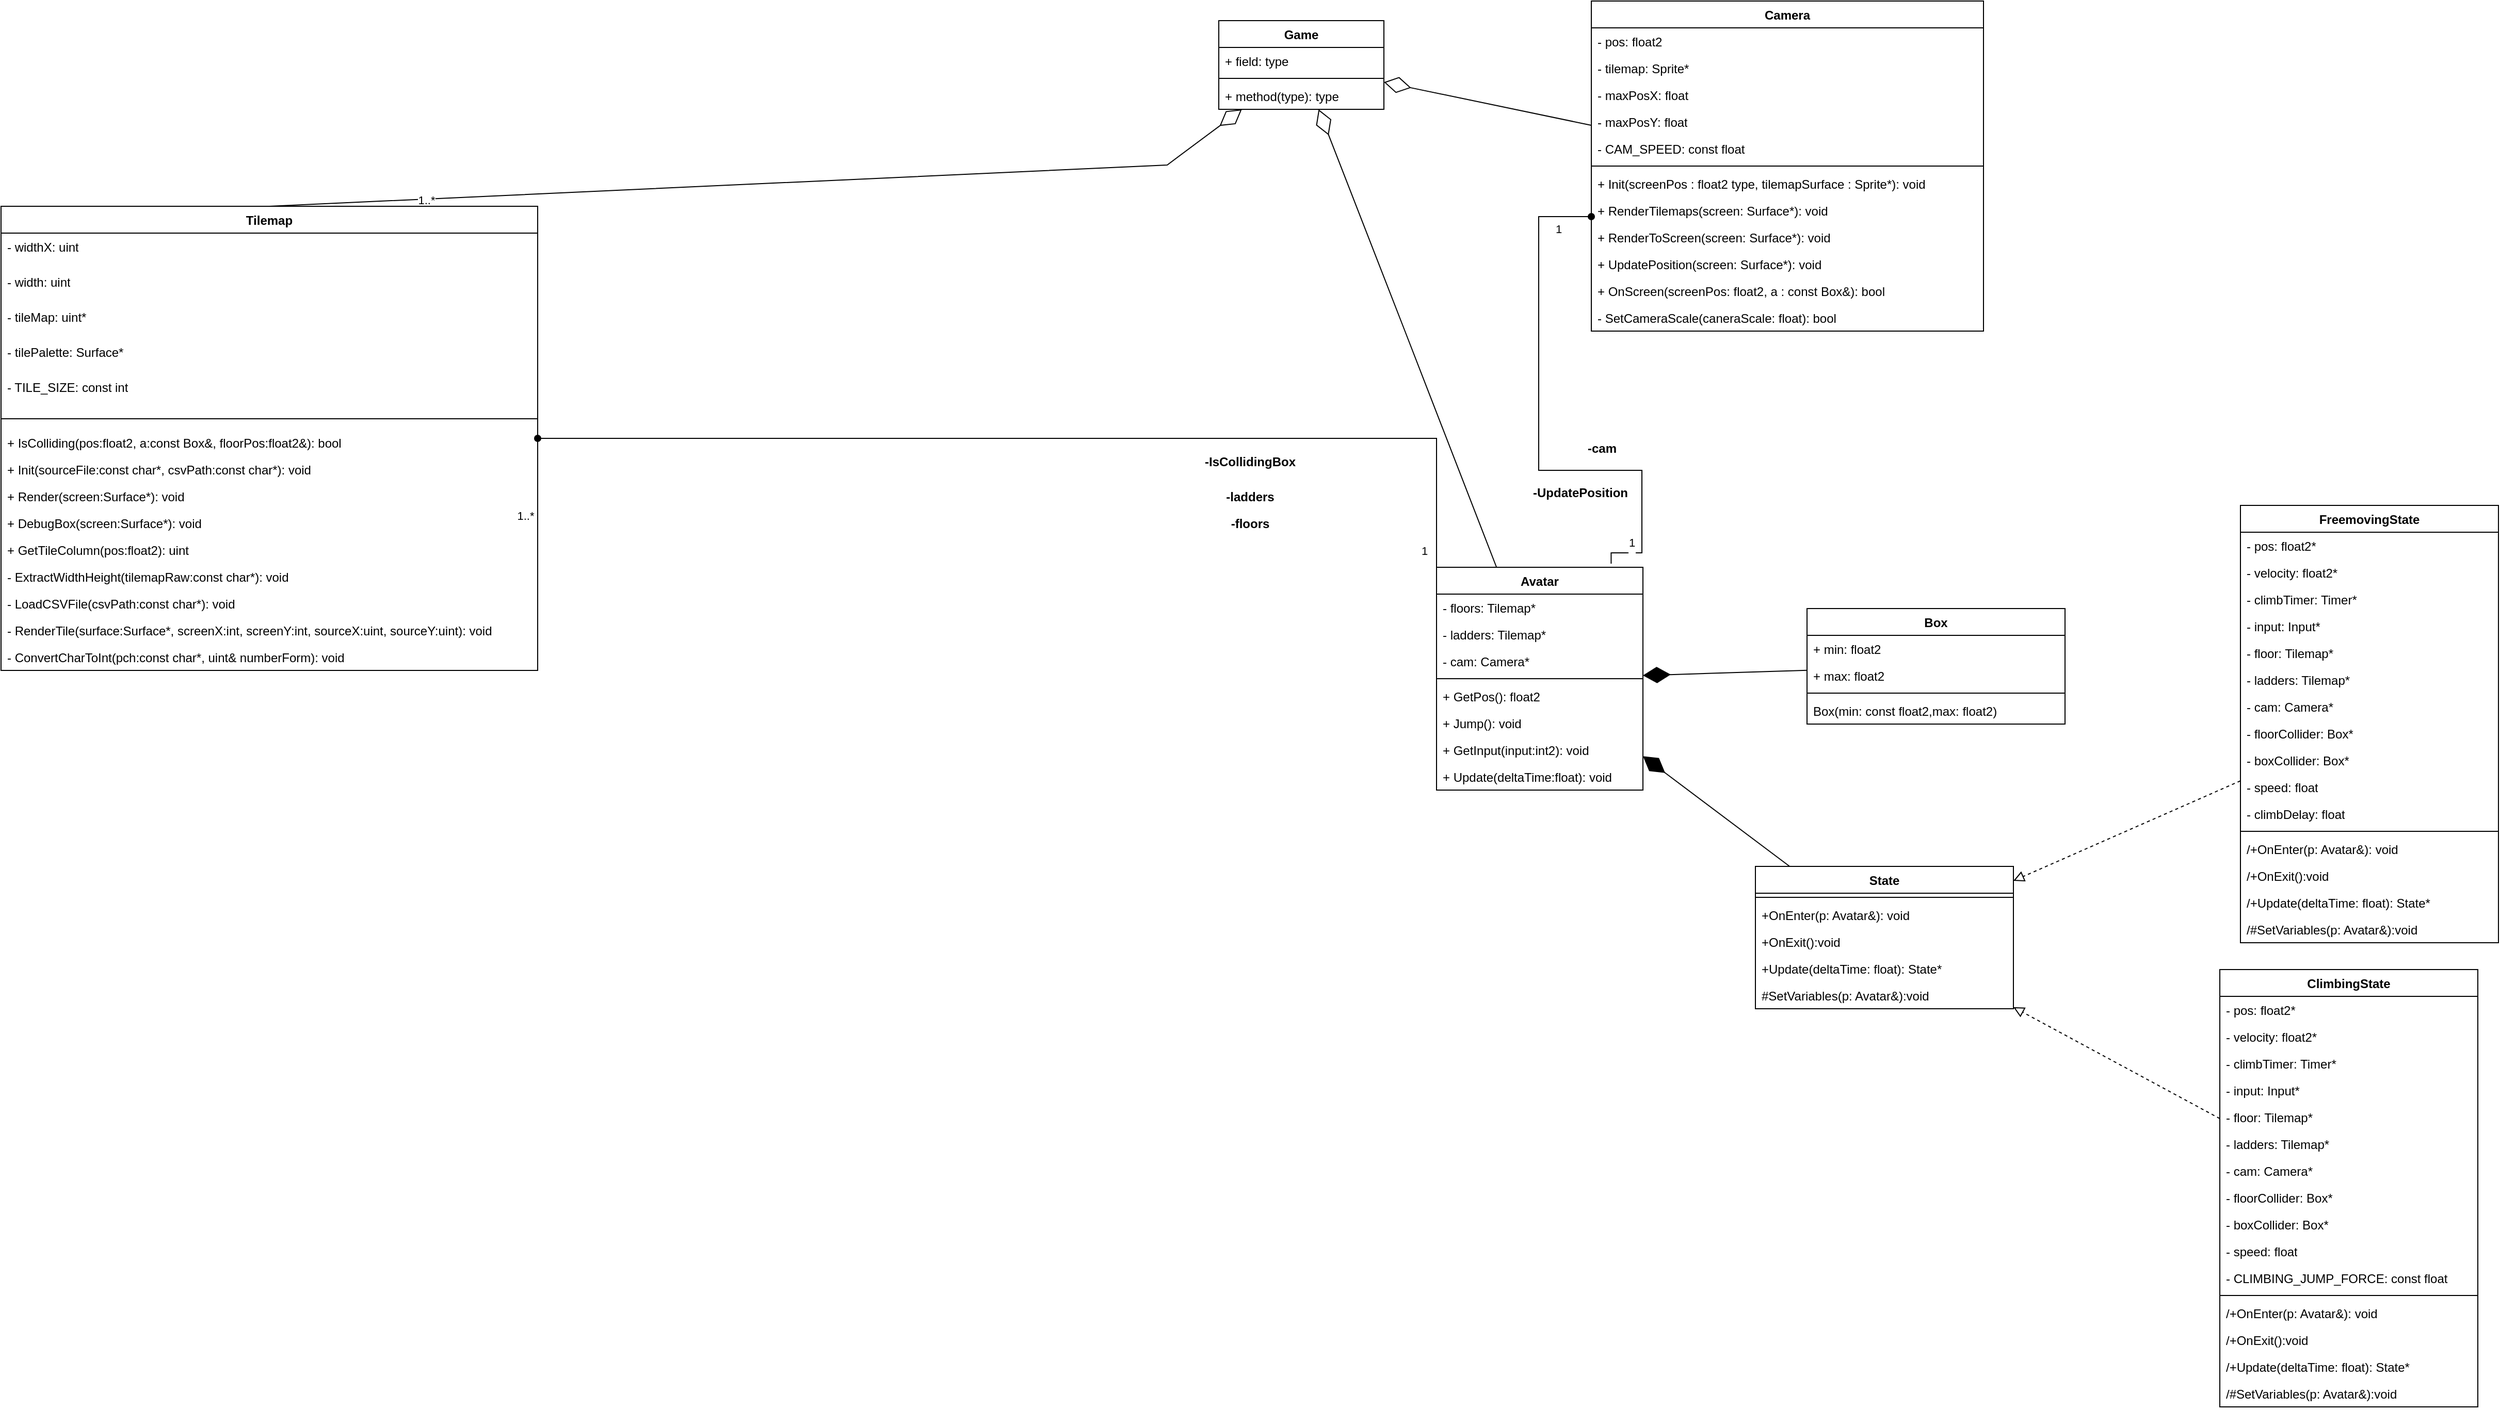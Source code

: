 <mxfile version="21.7.5" type="github">
  <diagram id="C5RBs43oDa-KdzZeNtuy" name="Page-1">
    <mxGraphModel dx="2022" dy="645" grid="1" gridSize="10" guides="1" tooltips="1" connect="1" arrows="1" fold="1" page="1" pageScale="1" pageWidth="827" pageHeight="1169" math="0" shadow="0">
      <root>
        <mxCell id="WIyWlLk6GJQsqaUBKTNV-0" />
        <mxCell id="WIyWlLk6GJQsqaUBKTNV-1" parent="WIyWlLk6GJQsqaUBKTNV-0" />
        <mxCell id="lK6UsOhh-sy1dXCpU7BD-0" value="&lt;div&gt;Game&lt;/div&gt;&lt;div&gt;&lt;br&gt;&lt;/div&gt;&lt;div&gt;&lt;br&gt;&lt;/div&gt;" style="swimlane;fontStyle=1;align=center;verticalAlign=top;childLayout=stackLayout;horizontal=1;startSize=26;horizontalStack=0;resizeParent=1;resizeParentMax=0;resizeLast=0;collapsible=1;marginBottom=0;whiteSpace=wrap;html=1;" parent="WIyWlLk6GJQsqaUBKTNV-1" vertex="1">
          <mxGeometry x="370" y="140" width="160" height="86" as="geometry" />
        </mxCell>
        <mxCell id="lK6UsOhh-sy1dXCpU7BD-1" value="+ field: type" style="text;strokeColor=none;fillColor=none;align=left;verticalAlign=top;spacingLeft=4;spacingRight=4;overflow=hidden;rotatable=0;points=[[0,0.5],[1,0.5]];portConstraint=eastwest;whiteSpace=wrap;html=1;" parent="lK6UsOhh-sy1dXCpU7BD-0" vertex="1">
          <mxGeometry y="26" width="160" height="26" as="geometry" />
        </mxCell>
        <mxCell id="lK6UsOhh-sy1dXCpU7BD-2" value="" style="line;strokeWidth=1;fillColor=none;align=left;verticalAlign=middle;spacingTop=-1;spacingLeft=3;spacingRight=3;rotatable=0;labelPosition=right;points=[];portConstraint=eastwest;strokeColor=inherit;" parent="lK6UsOhh-sy1dXCpU7BD-0" vertex="1">
          <mxGeometry y="52" width="160" height="8" as="geometry" />
        </mxCell>
        <mxCell id="lK6UsOhh-sy1dXCpU7BD-3" value="+ method(type): type" style="text;strokeColor=none;fillColor=none;align=left;verticalAlign=top;spacingLeft=4;spacingRight=4;overflow=hidden;rotatable=0;points=[[0,0.5],[1,0.5]];portConstraint=eastwest;whiteSpace=wrap;html=1;" parent="lK6UsOhh-sy1dXCpU7BD-0" vertex="1">
          <mxGeometry y="60" width="160" height="26" as="geometry" />
        </mxCell>
        <mxCell id="lK6UsOhh-sy1dXCpU7BD-16" value="" style="endArrow=diamondThin;html=1;rounded=0;align=center;verticalAlign=top;endFill=0;labelBackgroundColor=none;endSize=24;startArrow=none;startFill=0;exitX=0.5;exitY=0;exitDx=0;exitDy=0;" parent="WIyWlLk6GJQsqaUBKTNV-1" source="lK6UsOhh-sy1dXCpU7BD-4" target="lK6UsOhh-sy1dXCpU7BD-0" edge="1">
          <mxGeometry relative="1" as="geometry">
            <mxPoint x="230" y="240" as="sourcePoint" />
            <mxPoint x="390" y="240" as="targetPoint" />
            <Array as="points">
              <mxPoint x="320" y="280" />
            </Array>
          </mxGeometry>
        </mxCell>
        <mxCell id="lK6UsOhh-sy1dXCpU7BD-23" value="&lt;div&gt;1..*&lt;/div&gt;&lt;div&gt;&lt;br&gt;&lt;/div&gt;" style="edgeLabel;html=1;align=center;verticalAlign=middle;resizable=0;points=[];rotation=0;container=1;" parent="lK6UsOhh-sy1dXCpU7BD-16" vertex="1" connectable="0">
          <mxGeometry relative="1" as="geometry">
            <mxPoint x="-328" y="23" as="offset" />
          </mxGeometry>
        </mxCell>
        <mxCell id="lK6UsOhh-sy1dXCpU7BD-21" value="" style="endArrow=diamondThin;html=1;rounded=0;align=center;verticalAlign=top;endFill=0;labelBackgroundColor=none;endSize=24;startArrow=none;startFill=0;" parent="WIyWlLk6GJQsqaUBKTNV-1" source="lK6UsOhh-sy1dXCpU7BD-8" target="lK6UsOhh-sy1dXCpU7BD-0" edge="1">
          <mxGeometry relative="1" as="geometry">
            <mxPoint x="280" y="330" as="sourcePoint" />
            <mxPoint x="402" y="236" as="targetPoint" />
            <Array as="points">
              <mxPoint x="550" y="440" />
            </Array>
          </mxGeometry>
        </mxCell>
        <mxCell id="lK6UsOhh-sy1dXCpU7BD-22" value="" style="endArrow=diamondThin;html=1;rounded=0;align=center;verticalAlign=top;endFill=0;labelBackgroundColor=none;endSize=24;startArrow=none;startFill=0;" parent="WIyWlLk6GJQsqaUBKTNV-1" source="lK6UsOhh-sy1dXCpU7BD-171" target="lK6UsOhh-sy1dXCpU7BD-0" edge="1">
          <mxGeometry relative="1" as="geometry">
            <mxPoint x="1052.5" y="150" as="sourcePoint" />
            <mxPoint x="465" y="236" as="targetPoint" />
            <Array as="points" />
          </mxGeometry>
        </mxCell>
        <mxCell id="lK6UsOhh-sy1dXCpU7BD-50" style="edgeStyle=orthogonalEdgeStyle;rounded=0;orthogonalLoop=1;jettySize=auto;html=1;endArrow=oval;endFill=1;exitX=0.846;exitY=-0.016;exitDx=0;exitDy=0;exitPerimeter=0;" parent="WIyWlLk6GJQsqaUBKTNV-1" source="lK6UsOhh-sy1dXCpU7BD-8" target="lK6UsOhh-sy1dXCpU7BD-171" edge="1">
          <mxGeometry relative="1" as="geometry">
            <mxPoint x="905.029" y="227.667" as="targetPoint" />
            <Array as="points">
              <mxPoint x="750" y="656" />
              <mxPoint x="780" y="656" />
              <mxPoint x="780" y="576" />
              <mxPoint x="680" y="576" />
              <mxPoint x="680" y="330" />
              <mxPoint x="905" y="330" />
            </Array>
          </mxGeometry>
        </mxCell>
        <mxCell id="lK6UsOhh-sy1dXCpU7BD-51" style="edgeStyle=orthogonalEdgeStyle;rounded=0;orthogonalLoop=1;jettySize=auto;html=1;exitX=0;exitY=0;exitDx=0;exitDy=0;endArrow=oval;endFill=1;" parent="WIyWlLk6GJQsqaUBKTNV-1" source="lK6UsOhh-sy1dXCpU7BD-8" target="lK6UsOhh-sy1dXCpU7BD-4" edge="1">
          <mxGeometry relative="1" as="geometry" />
        </mxCell>
        <mxCell id="lK6UsOhh-sy1dXCpU7BD-86" value="" style="group" parent="WIyWlLk6GJQsqaUBKTNV-1" vertex="1" connectable="0">
          <mxGeometry x="-810" y="320" width="520" height="632" as="geometry" />
        </mxCell>
        <mxCell id="lK6UsOhh-sy1dXCpU7BD-4" value="&lt;div&gt;Tilemap&lt;/div&gt;&lt;div&gt;&lt;br&gt;&lt;/div&gt;&lt;div&gt;&lt;br&gt;&lt;/div&gt;&lt;div&gt;&lt;br&gt;&lt;/div&gt;" style="swimlane;fontStyle=1;align=center;verticalAlign=top;childLayout=stackLayout;horizontal=1;startSize=26;horizontalStack=0;resizeParent=1;resizeParentMax=0;resizeLast=0;collapsible=1;marginBottom=0;whiteSpace=wrap;html=1;rounded=0;" parent="lK6UsOhh-sy1dXCpU7BD-86" vertex="1">
          <mxGeometry width="520" height="450" as="geometry" />
        </mxCell>
        <mxCell id="lK6UsOhh-sy1dXCpU7BD-5" value="&lt;div&gt;- widthX: uint&lt;/div&gt;" style="text;strokeColor=none;fillColor=none;align=left;verticalAlign=top;spacingLeft=4;spacingRight=4;overflow=hidden;rotatable=0;points=[[0,0.5],[1,0.5]];portConstraint=eastwest;whiteSpace=wrap;html=1;" parent="lK6UsOhh-sy1dXCpU7BD-4" vertex="1">
          <mxGeometry y="26" width="520" height="34" as="geometry" />
        </mxCell>
        <mxCell id="lK6UsOhh-sy1dXCpU7BD-30" value="&lt;div&gt;- width: uint&lt;/div&gt;" style="text;strokeColor=none;fillColor=none;align=left;verticalAlign=top;spacingLeft=4;spacingRight=4;overflow=hidden;rotatable=0;points=[[0,0.5],[1,0.5]];portConstraint=eastwest;whiteSpace=wrap;html=1;" parent="lK6UsOhh-sy1dXCpU7BD-4" vertex="1">
          <mxGeometry y="60" width="520" height="34" as="geometry" />
        </mxCell>
        <mxCell id="lK6UsOhh-sy1dXCpU7BD-31" value="&lt;div&gt;- tileMap: uint*&lt;/div&gt;" style="text;strokeColor=none;fillColor=none;align=left;verticalAlign=top;spacingLeft=4;spacingRight=4;overflow=hidden;rotatable=0;points=[[0,0.5],[1,0.5]];portConstraint=eastwest;whiteSpace=wrap;html=1;" parent="lK6UsOhh-sy1dXCpU7BD-4" vertex="1">
          <mxGeometry y="94" width="520" height="34" as="geometry" />
        </mxCell>
        <mxCell id="lK6UsOhh-sy1dXCpU7BD-32" value="&lt;div&gt;- tilePalette: Surface*&lt;/div&gt;" style="text;strokeColor=none;fillColor=none;align=left;verticalAlign=top;spacingLeft=4;spacingRight=4;overflow=hidden;rotatable=0;points=[[0,0.5],[1,0.5]];portConstraint=eastwest;whiteSpace=wrap;html=1;" parent="lK6UsOhh-sy1dXCpU7BD-4" vertex="1">
          <mxGeometry y="128" width="520" height="34" as="geometry" />
        </mxCell>
        <mxCell id="lK6UsOhh-sy1dXCpU7BD-33" value="&lt;div&gt;- TILE_SIZE: const int&lt;/div&gt;" style="text;strokeColor=none;fillColor=none;align=left;verticalAlign=top;spacingLeft=4;spacingRight=4;overflow=hidden;rotatable=0;points=[[0,0.5],[1,0.5]];portConstraint=eastwest;whiteSpace=wrap;html=1;" parent="lK6UsOhh-sy1dXCpU7BD-4" vertex="1">
          <mxGeometry y="162" width="520" height="34" as="geometry" />
        </mxCell>
        <mxCell id="lK6UsOhh-sy1dXCpU7BD-6" value="" style="line;strokeWidth=1;fillColor=none;align=left;verticalAlign=middle;spacingTop=-1;spacingLeft=3;spacingRight=3;rotatable=0;labelPosition=right;points=[];portConstraint=eastwest;strokeColor=inherit;" parent="lK6UsOhh-sy1dXCpU7BD-4" vertex="1">
          <mxGeometry y="196" width="520" height="20" as="geometry" />
        </mxCell>
        <mxCell id="lK6UsOhh-sy1dXCpU7BD-39" value="+ IsColliding(pos:float2, a:const Box&amp;amp;, floorPos:float2&amp;amp;): bool" style="text;strokeColor=none;fillColor=none;align=left;verticalAlign=top;spacingLeft=4;spacingRight=4;overflow=hidden;rotatable=0;points=[[0,0.5],[1,0.5]];portConstraint=eastwest;whiteSpace=wrap;html=1;" parent="lK6UsOhh-sy1dXCpU7BD-4" vertex="1">
          <mxGeometry y="216" width="520" height="26" as="geometry" />
        </mxCell>
        <mxCell id="lK6UsOhh-sy1dXCpU7BD-40" value="+ Init(sourceFile:const char*, csvPath:const char*): void" style="text;strokeColor=none;fillColor=none;align=left;verticalAlign=top;spacingLeft=4;spacingRight=4;overflow=hidden;rotatable=0;points=[[0,0.5],[1,0.5]];portConstraint=eastwest;whiteSpace=wrap;html=1;" parent="lK6UsOhh-sy1dXCpU7BD-4" vertex="1">
          <mxGeometry y="242" width="520" height="26" as="geometry" />
        </mxCell>
        <mxCell id="lK6UsOhh-sy1dXCpU7BD-41" value="+ Render(screen:Surface*): void" style="text;strokeColor=none;fillColor=none;align=left;verticalAlign=top;spacingLeft=4;spacingRight=4;overflow=hidden;rotatable=0;points=[[0,0.5],[1,0.5]];portConstraint=eastwest;whiteSpace=wrap;html=1;" parent="lK6UsOhh-sy1dXCpU7BD-4" vertex="1">
          <mxGeometry y="268" width="520" height="26" as="geometry" />
        </mxCell>
        <mxCell id="lK6UsOhh-sy1dXCpU7BD-42" value="+ DebugBox(screen:Surface*): void" style="text;strokeColor=none;fillColor=none;align=left;verticalAlign=top;spacingLeft=4;spacingRight=4;overflow=hidden;rotatable=0;points=[[0,0.5],[1,0.5]];portConstraint=eastwest;whiteSpace=wrap;html=1;" parent="lK6UsOhh-sy1dXCpU7BD-4" vertex="1">
          <mxGeometry y="294" width="520" height="26" as="geometry" />
        </mxCell>
        <mxCell id="lK6UsOhh-sy1dXCpU7BD-43" value="+ GetTileColumn(pos:float2): uint" style="text;strokeColor=none;fillColor=none;align=left;verticalAlign=top;spacingLeft=4;spacingRight=4;overflow=hidden;rotatable=0;points=[[0,0.5],[1,0.5]];portConstraint=eastwest;whiteSpace=wrap;html=1;" parent="lK6UsOhh-sy1dXCpU7BD-4" vertex="1">
          <mxGeometry y="320" width="520" height="26" as="geometry" />
        </mxCell>
        <mxCell id="lK6UsOhh-sy1dXCpU7BD-59" value="- ExtractWidthHeight(tilemapRaw:const char*): void" style="text;strokeColor=none;fillColor=none;align=left;verticalAlign=top;spacingLeft=4;spacingRight=4;overflow=hidden;rotatable=0;points=[[0,0.5],[1,0.5]];portConstraint=eastwest;whiteSpace=wrap;html=1;" parent="lK6UsOhh-sy1dXCpU7BD-4" vertex="1">
          <mxGeometry y="346" width="520" height="26" as="geometry" />
        </mxCell>
        <mxCell id="lK6UsOhh-sy1dXCpU7BD-60" value="- LoadCSVFile(csvPath:const char*): void" style="text;strokeColor=none;fillColor=none;align=left;verticalAlign=top;spacingLeft=4;spacingRight=4;overflow=hidden;rotatable=0;points=[[0,0.5],[1,0.5]];portConstraint=eastwest;whiteSpace=wrap;html=1;" parent="lK6UsOhh-sy1dXCpU7BD-4" vertex="1">
          <mxGeometry y="372" width="520" height="26" as="geometry" />
        </mxCell>
        <mxCell id="lK6UsOhh-sy1dXCpU7BD-61" value="- RenderTile(surface:Surface*, screenX:int, screenY:int, sourceX:uint, sourceY:uint): void" style="text;strokeColor=none;fillColor=none;align=left;verticalAlign=top;spacingLeft=4;spacingRight=4;overflow=hidden;rotatable=0;points=[[0,0.5],[1,0.5]];portConstraint=eastwest;whiteSpace=wrap;html=1;" parent="lK6UsOhh-sy1dXCpU7BD-4" vertex="1">
          <mxGeometry y="398" width="520" height="26" as="geometry" />
        </mxCell>
        <mxCell id="lK6UsOhh-sy1dXCpU7BD-62" value="- ConvertCharToInt(pch:const char*, uint&amp;amp; numberForm): void" style="text;strokeColor=none;fillColor=none;align=left;verticalAlign=top;spacingLeft=4;spacingRight=4;overflow=hidden;rotatable=0;points=[[0,0.5],[1,0.5]];portConstraint=eastwest;whiteSpace=wrap;html=1;" parent="lK6UsOhh-sy1dXCpU7BD-4" vertex="1">
          <mxGeometry y="424" width="520" height="26" as="geometry" />
        </mxCell>
        <mxCell id="lK6UsOhh-sy1dXCpU7BD-52" value="&lt;div&gt;1..*&lt;/div&gt;&lt;div&gt;&lt;br&gt;&lt;/div&gt;" style="edgeLabel;html=1;align=center;verticalAlign=middle;resizable=0;points=[];container=0;" parent="lK6UsOhh-sy1dXCpU7BD-86" vertex="1" connectable="0">
          <mxGeometry x="550" y="320" as="geometry">
            <mxPoint x="-42" y="-13" as="offset" />
          </mxGeometry>
        </mxCell>
        <mxCell id="lK6UsOhh-sy1dXCpU7BD-87" value="" style="group" parent="WIyWlLk6GJQsqaUBKTNV-1" vertex="1" connectable="0">
          <mxGeometry x="360" y="560" width="451" height="352" as="geometry" />
        </mxCell>
        <mxCell id="lK6UsOhh-sy1dXCpU7BD-72" value="-ladders" style="text;align=center;fontStyle=1;verticalAlign=middle;spacingLeft=3;spacingRight=3;strokeColor=none;rotatable=0;points=[[0,0.5],[1,0.5]];portConstraint=eastwest;html=1;" parent="lK6UsOhh-sy1dXCpU7BD-87" vertex="1">
          <mxGeometry y="29" width="80" height="26" as="geometry" />
        </mxCell>
        <mxCell id="lK6UsOhh-sy1dXCpU7BD-73" value="-floors" style="text;align=center;fontStyle=1;verticalAlign=middle;spacingLeft=3;spacingRight=3;strokeColor=none;rotatable=0;points=[[0,0.5],[1,0.5]];portConstraint=eastwest;html=1;" parent="lK6UsOhh-sy1dXCpU7BD-87" vertex="1">
          <mxGeometry y="55" width="80" height="26" as="geometry" />
        </mxCell>
        <mxCell id="lK6UsOhh-sy1dXCpU7BD-75" value="-IsCollidingBox" style="text;align=center;fontStyle=1;verticalAlign=middle;spacingLeft=3;spacingRight=3;strokeColor=none;rotatable=0;points=[[0,0.5],[1,0.5]];portConstraint=eastwest;html=1;" parent="lK6UsOhh-sy1dXCpU7BD-87" vertex="1">
          <mxGeometry y="-5" width="80" height="26" as="geometry" />
        </mxCell>
        <mxCell id="lK6UsOhh-sy1dXCpU7BD-76" value="-UpdatePosition" style="text;align=center;fontStyle=1;verticalAlign=middle;spacingLeft=3;spacingRight=3;strokeColor=none;rotatable=0;points=[[0,0.5],[1,0.5]];portConstraint=eastwest;html=1;" parent="lK6UsOhh-sy1dXCpU7BD-87" vertex="1">
          <mxGeometry x="320" y="25" width="80" height="26" as="geometry" />
        </mxCell>
        <mxCell id="lK6UsOhh-sy1dXCpU7BD-85" value="" style="group" parent="lK6UsOhh-sy1dXCpU7BD-87" vertex="1" connectable="0">
          <mxGeometry x="209.003" y="93.0" width="211.997" height="259.0" as="geometry" />
        </mxCell>
        <mxCell id="lK6UsOhh-sy1dXCpU7BD-8" value="&lt;div&gt;Avatar&lt;/div&gt;&lt;div&gt;&lt;br&gt;&lt;/div&gt;" style="swimlane;fontStyle=1;align=center;verticalAlign=top;childLayout=stackLayout;horizontal=1;startSize=26;horizontalStack=0;resizeParent=1;resizeParentMax=0;resizeLast=0;collapsible=1;marginBottom=0;whiteSpace=wrap;html=1;" parent="lK6UsOhh-sy1dXCpU7BD-85" vertex="1">
          <mxGeometry x="11.997" y="17.0" width="200" height="216" as="geometry" />
        </mxCell>
        <mxCell id="lK6UsOhh-sy1dXCpU7BD-9" value="- floors: Tilemap*" style="text;strokeColor=none;fillColor=none;align=left;verticalAlign=top;spacingLeft=4;spacingRight=4;overflow=hidden;rotatable=0;points=[[0,0.5],[1,0.5]];portConstraint=eastwest;whiteSpace=wrap;html=1;" parent="lK6UsOhh-sy1dXCpU7BD-8" vertex="1">
          <mxGeometry y="26" width="200" height="26" as="geometry" />
        </mxCell>
        <mxCell id="lK6UsOhh-sy1dXCpU7BD-88" value="- ladders: Tilemap*" style="text;strokeColor=none;fillColor=none;align=left;verticalAlign=top;spacingLeft=4;spacingRight=4;overflow=hidden;rotatable=0;points=[[0,0.5],[1,0.5]];portConstraint=eastwest;whiteSpace=wrap;html=1;" parent="lK6UsOhh-sy1dXCpU7BD-8" vertex="1">
          <mxGeometry y="52" width="200" height="26" as="geometry" />
        </mxCell>
        <mxCell id="lK6UsOhh-sy1dXCpU7BD-26" value="- cam: Camera*" style="text;strokeColor=none;fillColor=none;align=left;verticalAlign=top;spacingLeft=4;spacingRight=4;overflow=hidden;rotatable=0;points=[[0,0.5],[1,0.5]];portConstraint=eastwest;whiteSpace=wrap;html=1;" parent="lK6UsOhh-sy1dXCpU7BD-8" vertex="1">
          <mxGeometry y="78" width="200" height="26" as="geometry" />
        </mxCell>
        <mxCell id="lK6UsOhh-sy1dXCpU7BD-10" value="" style="line;strokeWidth=1;fillColor=none;align=left;verticalAlign=middle;spacingTop=-1;spacingLeft=3;spacingRight=3;rotatable=0;labelPosition=right;points=[];portConstraint=eastwest;strokeColor=inherit;" parent="lK6UsOhh-sy1dXCpU7BD-8" vertex="1">
          <mxGeometry y="104" width="200" height="8" as="geometry" />
        </mxCell>
        <mxCell id="lK6UsOhh-sy1dXCpU7BD-54" value="+ GetPos(): float2" style="text;strokeColor=none;fillColor=none;align=left;verticalAlign=top;spacingLeft=4;spacingRight=4;overflow=hidden;rotatable=0;points=[[0,0.5],[1,0.5]];portConstraint=eastwest;whiteSpace=wrap;html=1;" parent="lK6UsOhh-sy1dXCpU7BD-8" vertex="1">
          <mxGeometry y="112" width="200" height="26" as="geometry" />
        </mxCell>
        <mxCell id="lK6UsOhh-sy1dXCpU7BD-56" value="+ Jump(): void" style="text;strokeColor=none;fillColor=none;align=left;verticalAlign=top;spacingLeft=4;spacingRight=4;overflow=hidden;rotatable=0;points=[[0,0.5],[1,0.5]];portConstraint=eastwest;whiteSpace=wrap;html=1;" parent="lK6UsOhh-sy1dXCpU7BD-8" vertex="1">
          <mxGeometry y="138" width="200" height="26" as="geometry" />
        </mxCell>
        <mxCell id="lK6UsOhh-sy1dXCpU7BD-58" value="+ GetInput(input:int2): void" style="text;strokeColor=none;fillColor=none;align=left;verticalAlign=top;spacingLeft=4;spacingRight=4;overflow=hidden;rotatable=0;points=[[0,0.5],[1,0.5]];portConstraint=eastwest;whiteSpace=wrap;html=1;" parent="lK6UsOhh-sy1dXCpU7BD-8" vertex="1">
          <mxGeometry y="164" width="200" height="26" as="geometry" />
        </mxCell>
        <mxCell id="lK6UsOhh-sy1dXCpU7BD-57" value="+ Update(deltaTime:float): void" style="text;strokeColor=none;fillColor=none;align=left;verticalAlign=top;spacingLeft=4;spacingRight=4;overflow=hidden;rotatable=0;points=[[0,0.5],[1,0.5]];portConstraint=eastwest;whiteSpace=wrap;html=1;" parent="lK6UsOhh-sy1dXCpU7BD-8" vertex="1">
          <mxGeometry y="190" width="200" height="26" as="geometry" />
        </mxCell>
        <mxCell id="lK6UsOhh-sy1dXCpU7BD-46" value="&lt;div&gt;1&lt;/div&gt;&lt;div&gt;&lt;br&gt;&lt;/div&gt;" style="edgeLabel;html=1;align=center;verticalAlign=middle;resizable=0;points=[];" parent="lK6UsOhh-sy1dXCpU7BD-85" vertex="1" connectable="0">
          <mxGeometry x="12" y="3" as="geometry">
            <mxPoint x="-12" y="5" as="offset" />
          </mxGeometry>
        </mxCell>
        <mxCell id="lK6UsOhh-sy1dXCpU7BD-83" value="&lt;div&gt;1&lt;/div&gt;&lt;div&gt;&lt;br&gt;&lt;/div&gt;" style="edgeLabel;html=1;align=center;verticalAlign=middle;resizable=0;points=[];" parent="lK6UsOhh-sy1dXCpU7BD-85" vertex="1" connectable="0">
          <mxGeometry x="292" y="3" as="geometry">
            <mxPoint x="-91" y="-3" as="offset" />
          </mxGeometry>
        </mxCell>
        <mxCell id="lK6UsOhh-sy1dXCpU7BD-77" value="-cam" style="text;align=center;fontStyle=1;verticalAlign=middle;spacingLeft=3;spacingRight=3;strokeColor=none;rotatable=0;points=[[0,0.5],[1,0.5]];portConstraint=eastwest;html=1;" parent="WIyWlLk6GJQsqaUBKTNV-1" vertex="1">
          <mxGeometry x="701" y="540" width="80" height="30" as="geometry" />
        </mxCell>
        <mxCell id="lK6UsOhh-sy1dXCpU7BD-103" value="Box" style="swimlane;fontStyle=1;align=center;verticalAlign=top;childLayout=stackLayout;horizontal=1;startSize=26;horizontalStack=0;resizeParent=1;resizeParentMax=0;resizeLast=0;collapsible=1;marginBottom=0;whiteSpace=wrap;html=1;" parent="WIyWlLk6GJQsqaUBKTNV-1" vertex="1">
          <mxGeometry x="940" y="710" width="250" height="112" as="geometry" />
        </mxCell>
        <mxCell id="lK6UsOhh-sy1dXCpU7BD-104" value="+ min: float2" style="text;strokeColor=none;fillColor=none;align=left;verticalAlign=top;spacingLeft=4;spacingRight=4;overflow=hidden;rotatable=0;points=[[0,0.5],[1,0.5]];portConstraint=eastwest;whiteSpace=wrap;html=1;" parent="lK6UsOhh-sy1dXCpU7BD-103" vertex="1">
          <mxGeometry y="26" width="250" height="26" as="geometry" />
        </mxCell>
        <mxCell id="lK6UsOhh-sy1dXCpU7BD-107" value="+ max: float2" style="text;strokeColor=none;fillColor=none;align=left;verticalAlign=top;spacingLeft=4;spacingRight=4;overflow=hidden;rotatable=0;points=[[0,0.5],[1,0.5]];portConstraint=eastwest;whiteSpace=wrap;html=1;" parent="lK6UsOhh-sy1dXCpU7BD-103" vertex="1">
          <mxGeometry y="52" width="250" height="26" as="geometry" />
        </mxCell>
        <mxCell id="lK6UsOhh-sy1dXCpU7BD-105" value="" style="line;strokeWidth=1;fillColor=none;align=left;verticalAlign=middle;spacingTop=-1;spacingLeft=3;spacingRight=3;rotatable=0;labelPosition=right;points=[];portConstraint=eastwest;strokeColor=inherit;" parent="lK6UsOhh-sy1dXCpU7BD-103" vertex="1">
          <mxGeometry y="78" width="250" height="8" as="geometry" />
        </mxCell>
        <mxCell id="lK6UsOhh-sy1dXCpU7BD-106" value="Box(min: const float2,max: float2)" style="text;strokeColor=none;fillColor=none;align=left;verticalAlign=top;spacingLeft=4;spacingRight=4;overflow=hidden;rotatable=0;points=[[0,0.5],[1,0.5]];portConstraint=eastwest;whiteSpace=wrap;html=1;" parent="lK6UsOhh-sy1dXCpU7BD-103" vertex="1">
          <mxGeometry y="86" width="250" height="26" as="geometry" />
        </mxCell>
        <mxCell id="lK6UsOhh-sy1dXCpU7BD-171" value="Camera" style="swimlane;fontStyle=1;align=center;verticalAlign=top;childLayout=stackLayout;horizontal=1;startSize=26;horizontalStack=0;resizeParent=1;resizeParentMax=0;resizeLast=0;collapsible=1;marginBottom=0;whiteSpace=wrap;html=1;strokeColor=default;fontFamily=Helvetica;fontSize=12;fontColor=default;fillColor=none;gradientColor=none;" parent="WIyWlLk6GJQsqaUBKTNV-1" vertex="1">
          <mxGeometry x="731" y="121" width="380" height="320" as="geometry" />
        </mxCell>
        <mxCell id="lK6UsOhh-sy1dXCpU7BD-172" value="- pos: float2" style="text;strokeColor=none;fillColor=none;align=left;verticalAlign=top;spacingLeft=4;spacingRight=4;overflow=hidden;rotatable=0;points=[[0,0.5],[1,0.5]];portConstraint=eastwest;whiteSpace=wrap;html=1;fontSize=12;fontFamily=Helvetica;fontColor=default;" parent="lK6UsOhh-sy1dXCpU7BD-171" vertex="1">
          <mxGeometry y="26" width="380" height="26" as="geometry" />
        </mxCell>
        <mxCell id="lK6UsOhh-sy1dXCpU7BD-175" value="- tilemap: Sprite*" style="text;strokeColor=none;fillColor=none;align=left;verticalAlign=top;spacingLeft=4;spacingRight=4;overflow=hidden;rotatable=0;points=[[0,0.5],[1,0.5]];portConstraint=eastwest;whiteSpace=wrap;html=1;fontSize=12;fontFamily=Helvetica;fontColor=default;" parent="lK6UsOhh-sy1dXCpU7BD-171" vertex="1">
          <mxGeometry y="52" width="380" height="26" as="geometry" />
        </mxCell>
        <mxCell id="lK6UsOhh-sy1dXCpU7BD-176" value="- maxPosX: float" style="text;strokeColor=none;fillColor=none;align=left;verticalAlign=top;spacingLeft=4;spacingRight=4;overflow=hidden;rotatable=0;points=[[0,0.5],[1,0.5]];portConstraint=eastwest;whiteSpace=wrap;html=1;fontSize=12;fontFamily=Helvetica;fontColor=default;" parent="lK6UsOhh-sy1dXCpU7BD-171" vertex="1">
          <mxGeometry y="78" width="380" height="26" as="geometry" />
        </mxCell>
        <mxCell id="lK6UsOhh-sy1dXCpU7BD-177" value="- maxPosY: float" style="text;strokeColor=none;fillColor=none;align=left;verticalAlign=top;spacingLeft=4;spacingRight=4;overflow=hidden;rotatable=0;points=[[0,0.5],[1,0.5]];portConstraint=eastwest;whiteSpace=wrap;html=1;fontSize=12;fontFamily=Helvetica;fontColor=default;" parent="lK6UsOhh-sy1dXCpU7BD-171" vertex="1">
          <mxGeometry y="104" width="380" height="26" as="geometry" />
        </mxCell>
        <mxCell id="lK6UsOhh-sy1dXCpU7BD-178" value="- CAM_SPEED: const float" style="text;strokeColor=none;fillColor=none;align=left;verticalAlign=top;spacingLeft=4;spacingRight=4;overflow=hidden;rotatable=0;points=[[0,0.5],[1,0.5]];portConstraint=eastwest;whiteSpace=wrap;html=1;fontSize=12;fontFamily=Helvetica;fontColor=default;" parent="lK6UsOhh-sy1dXCpU7BD-171" vertex="1">
          <mxGeometry y="130" width="380" height="26" as="geometry" />
        </mxCell>
        <mxCell id="lK6UsOhh-sy1dXCpU7BD-173" value="" style="line;strokeWidth=1;fillColor=none;align=left;verticalAlign=middle;spacingTop=-1;spacingLeft=3;spacingRight=3;rotatable=0;labelPosition=right;points=[];portConstraint=eastwest;strokeColor=inherit;fontFamily=Helvetica;fontSize=12;fontColor=default;startSize=26;html=1;" parent="lK6UsOhh-sy1dXCpU7BD-171" vertex="1">
          <mxGeometry y="156" width="380" height="8" as="geometry" />
        </mxCell>
        <mxCell id="lK6UsOhh-sy1dXCpU7BD-167" value="+ Init(screenPos : float2 type, tilemapSurface : Sprite*): void" style="text;strokeColor=none;fillColor=none;align=left;verticalAlign=top;spacingLeft=4;spacingRight=4;overflow=hidden;rotatable=0;points=[[0,0.5],[1,0.5]];portConstraint=eastwest;whiteSpace=wrap;html=1;" parent="lK6UsOhh-sy1dXCpU7BD-171" vertex="1">
          <mxGeometry y="164" width="380" height="26" as="geometry" />
        </mxCell>
        <mxCell id="sKSf2SYWEqV_W2fJjFiX-0" value="+ RenderTilemaps(screen: Surface*): void" style="text;strokeColor=none;fillColor=none;align=left;verticalAlign=top;spacingLeft=4;spacingRight=4;overflow=hidden;rotatable=0;points=[[0,0.5],[1,0.5]];portConstraint=eastwest;whiteSpace=wrap;html=1;" parent="lK6UsOhh-sy1dXCpU7BD-171" vertex="1">
          <mxGeometry y="190" width="380" height="26" as="geometry" />
        </mxCell>
        <mxCell id="lK6UsOhh-sy1dXCpU7BD-169" value="+ RenderToScreen(screen: Surface*): void" style="text;strokeColor=none;fillColor=none;align=left;verticalAlign=top;spacingLeft=4;spacingRight=4;overflow=hidden;rotatable=0;points=[[0,0.5],[1,0.5]];portConstraint=eastwest;whiteSpace=wrap;html=1;" parent="lK6UsOhh-sy1dXCpU7BD-171" vertex="1">
          <mxGeometry y="216" width="380" height="26" as="geometry" />
        </mxCell>
        <mxCell id="lK6UsOhh-sy1dXCpU7BD-168" value="+ UpdatePosition(screen: Surface*): void" style="text;strokeColor=none;fillColor=none;align=left;verticalAlign=top;spacingLeft=4;spacingRight=4;overflow=hidden;rotatable=0;points=[[0,0.5],[1,0.5]];portConstraint=eastwest;whiteSpace=wrap;html=1;" parent="lK6UsOhh-sy1dXCpU7BD-171" vertex="1">
          <mxGeometry y="242" width="380" height="26" as="geometry" />
        </mxCell>
        <mxCell id="sKSf2SYWEqV_W2fJjFiX-1" value="+ OnScreen(screenPos: float2, a : const Box&amp;amp;): bool" style="text;strokeColor=none;fillColor=none;align=left;verticalAlign=top;spacingLeft=4;spacingRight=4;overflow=hidden;rotatable=0;points=[[0,0.5],[1,0.5]];portConstraint=eastwest;whiteSpace=wrap;html=1;" parent="lK6UsOhh-sy1dXCpU7BD-171" vertex="1">
          <mxGeometry y="268" width="380" height="26" as="geometry" />
        </mxCell>
        <mxCell id="lK6UsOhh-sy1dXCpU7BD-182" value="- SetCameraScale(caneraScale: float): bool" style="text;strokeColor=none;fillColor=none;align=left;verticalAlign=top;spacingLeft=4;spacingRight=4;overflow=hidden;rotatable=0;points=[[0,0.5],[1,0.5]];portConstraint=eastwest;whiteSpace=wrap;html=1;" parent="lK6UsOhh-sy1dXCpU7BD-171" vertex="1">
          <mxGeometry y="294" width="380" height="26" as="geometry" />
        </mxCell>
        <mxCell id="lK6UsOhh-sy1dXCpU7BD-179" value="&lt;div&gt;1&lt;/div&gt;&lt;div&gt;&lt;br&gt;&lt;/div&gt;" style="edgeLabel;html=1;align=center;verticalAlign=middle;resizable=0;points=[];" parent="WIyWlLk6GJQsqaUBKTNV-1" vertex="1" connectable="0">
          <mxGeometry x="790.003" y="352.0" as="geometry">
            <mxPoint x="-91" y="-3" as="offset" />
          </mxGeometry>
        </mxCell>
        <mxCell id="lK6UsOhh-sy1dXCpU7BD-112" value="" style="endArrow=diamondThin;endFill=1;endSize=24;html=1;rounded=0;" parent="WIyWlLk6GJQsqaUBKTNV-1" source="lK6UsOhh-sy1dXCpU7BD-103" target="lK6UsOhh-sy1dXCpU7BD-8" edge="1">
          <mxGeometry width="160" relative="1" as="geometry">
            <mxPoint x="1160" y="728" as="sourcePoint" />
            <mxPoint x="1320" y="728" as="targetPoint" />
          </mxGeometry>
        </mxCell>
        <mxCell id="Hqu5LfFL2V0PnyYdpstX-0" value="State" style="swimlane;fontStyle=1;align=center;verticalAlign=top;childLayout=stackLayout;horizontal=1;startSize=26;horizontalStack=0;resizeParent=1;resizeParentMax=0;resizeLast=0;collapsible=1;marginBottom=0;whiteSpace=wrap;html=1;" vertex="1" parent="WIyWlLk6GJQsqaUBKTNV-1">
          <mxGeometry x="890" y="960" width="250" height="138" as="geometry" />
        </mxCell>
        <mxCell id="Hqu5LfFL2V0PnyYdpstX-3" value="" style="line;strokeWidth=1;fillColor=none;align=left;verticalAlign=middle;spacingTop=-1;spacingLeft=3;spacingRight=3;rotatable=0;labelPosition=right;points=[];portConstraint=eastwest;strokeColor=inherit;" vertex="1" parent="Hqu5LfFL2V0PnyYdpstX-0">
          <mxGeometry y="26" width="250" height="8" as="geometry" />
        </mxCell>
        <mxCell id="Hqu5LfFL2V0PnyYdpstX-4" value="+OnEnter(p: Avatar&amp;amp;): void" style="text;strokeColor=none;fillColor=none;align=left;verticalAlign=top;spacingLeft=4;spacingRight=4;overflow=hidden;rotatable=0;points=[[0,0.5],[1,0.5]];portConstraint=eastwest;whiteSpace=wrap;html=1;" vertex="1" parent="Hqu5LfFL2V0PnyYdpstX-0">
          <mxGeometry y="34" width="250" height="26" as="geometry" />
        </mxCell>
        <mxCell id="Hqu5LfFL2V0PnyYdpstX-13" value="+OnExit():void" style="text;strokeColor=none;fillColor=none;align=left;verticalAlign=top;spacingLeft=4;spacingRight=4;overflow=hidden;rotatable=0;points=[[0,0.5],[1,0.5]];portConstraint=eastwest;whiteSpace=wrap;html=1;" vertex="1" parent="Hqu5LfFL2V0PnyYdpstX-0">
          <mxGeometry y="60" width="250" height="26" as="geometry" />
        </mxCell>
        <mxCell id="Hqu5LfFL2V0PnyYdpstX-14" value="+Update(deltaTime: float): State*" style="text;strokeColor=none;fillColor=none;align=left;verticalAlign=top;spacingLeft=4;spacingRight=4;overflow=hidden;rotatable=0;points=[[0,0.5],[1,0.5]];portConstraint=eastwest;whiteSpace=wrap;html=1;" vertex="1" parent="Hqu5LfFL2V0PnyYdpstX-0">
          <mxGeometry y="86" width="250" height="26" as="geometry" />
        </mxCell>
        <mxCell id="Hqu5LfFL2V0PnyYdpstX-15" value="#SetVariables(p: Avatar&amp;amp;):void" style="text;strokeColor=none;fillColor=none;align=left;verticalAlign=top;spacingLeft=4;spacingRight=4;overflow=hidden;rotatable=0;points=[[0,0.5],[1,0.5]];portConstraint=eastwest;whiteSpace=wrap;html=1;" vertex="1" parent="Hqu5LfFL2V0PnyYdpstX-0">
          <mxGeometry y="112" width="250" height="26" as="geometry" />
        </mxCell>
        <mxCell id="Hqu5LfFL2V0PnyYdpstX-6" value="" style="endArrow=diamondThin;endFill=1;endSize=24;html=1;rounded=0;" edge="1" parent="WIyWlLk6GJQsqaUBKTNV-1" source="Hqu5LfFL2V0PnyYdpstX-0" target="lK6UsOhh-sy1dXCpU7BD-8">
          <mxGeometry width="160" relative="1" as="geometry">
            <mxPoint x="949" y="891" as="sourcePoint" />
            <mxPoint x="790" y="890" as="targetPoint" />
          </mxGeometry>
        </mxCell>
        <mxCell id="Hqu5LfFL2V0PnyYdpstX-33" value="" style="endArrow=block;startArrow=none;endFill=0;startFill=0;endSize=8;html=1;verticalAlign=bottom;dashed=1;labelBackgroundColor=none;rounded=0;" edge="1" parent="WIyWlLk6GJQsqaUBKTNV-1" source="Hqu5LfFL2V0PnyYdpstX-54" target="Hqu5LfFL2V0PnyYdpstX-0">
          <mxGeometry width="160" relative="1" as="geometry">
            <mxPoint x="1340" y="963.278" as="sourcePoint" />
            <mxPoint x="1550" y="870" as="targetPoint" />
          </mxGeometry>
        </mxCell>
        <mxCell id="Hqu5LfFL2V0PnyYdpstX-34" value="ClimbingState" style="swimlane;fontStyle=1;align=center;verticalAlign=top;childLayout=stackLayout;horizontal=1;startSize=26;horizontalStack=0;resizeParent=1;resizeParentMax=0;resizeLast=0;collapsible=1;marginBottom=0;whiteSpace=wrap;html=1;" vertex="1" parent="WIyWlLk6GJQsqaUBKTNV-1">
          <mxGeometry x="1340" y="1060" width="250" height="424" as="geometry" />
        </mxCell>
        <mxCell id="Hqu5LfFL2V0PnyYdpstX-35" value="- pos: float2*" style="text;strokeColor=none;fillColor=none;align=left;verticalAlign=top;spacingLeft=4;spacingRight=4;overflow=hidden;rotatable=0;points=[[0,0.5],[1,0.5]];portConstraint=eastwest;whiteSpace=wrap;html=1;" vertex="1" parent="Hqu5LfFL2V0PnyYdpstX-34">
          <mxGeometry y="26" width="250" height="26" as="geometry" />
        </mxCell>
        <mxCell id="Hqu5LfFL2V0PnyYdpstX-36" value="- velocity: float2*" style="text;strokeColor=none;fillColor=none;align=left;verticalAlign=top;spacingLeft=4;spacingRight=4;overflow=hidden;rotatable=0;points=[[0,0.5],[1,0.5]];portConstraint=eastwest;whiteSpace=wrap;html=1;" vertex="1" parent="Hqu5LfFL2V0PnyYdpstX-34">
          <mxGeometry y="52" width="250" height="26" as="geometry" />
        </mxCell>
        <mxCell id="Hqu5LfFL2V0PnyYdpstX-45" value="- climbTimer: Timer*" style="text;strokeColor=none;fillColor=none;align=left;verticalAlign=top;spacingLeft=4;spacingRight=4;overflow=hidden;rotatable=0;points=[[0,0.5],[1,0.5]];portConstraint=eastwest;whiteSpace=wrap;html=1;" vertex="1" parent="Hqu5LfFL2V0PnyYdpstX-34">
          <mxGeometry y="78" width="250" height="26" as="geometry" />
        </mxCell>
        <mxCell id="Hqu5LfFL2V0PnyYdpstX-47" value="- input: Input*" style="text;strokeColor=none;fillColor=none;align=left;verticalAlign=top;spacingLeft=4;spacingRight=4;overflow=hidden;rotatable=0;points=[[0,0.5],[1,0.5]];portConstraint=eastwest;whiteSpace=wrap;html=1;" vertex="1" parent="Hqu5LfFL2V0PnyYdpstX-34">
          <mxGeometry y="104" width="250" height="26" as="geometry" />
        </mxCell>
        <mxCell id="Hqu5LfFL2V0PnyYdpstX-48" value="- floor: Tilemap*" style="text;strokeColor=none;fillColor=none;align=left;verticalAlign=top;spacingLeft=4;spacingRight=4;overflow=hidden;rotatable=0;points=[[0,0.5],[1,0.5]];portConstraint=eastwest;whiteSpace=wrap;html=1;" vertex="1" parent="Hqu5LfFL2V0PnyYdpstX-34">
          <mxGeometry y="130" width="250" height="26" as="geometry" />
        </mxCell>
        <mxCell id="Hqu5LfFL2V0PnyYdpstX-49" value="- ladders: Tilemap*" style="text;strokeColor=none;fillColor=none;align=left;verticalAlign=top;spacingLeft=4;spacingRight=4;overflow=hidden;rotatable=0;points=[[0,0.5],[1,0.5]];portConstraint=eastwest;whiteSpace=wrap;html=1;" vertex="1" parent="Hqu5LfFL2V0PnyYdpstX-34">
          <mxGeometry y="156" width="250" height="26" as="geometry" />
        </mxCell>
        <mxCell id="Hqu5LfFL2V0PnyYdpstX-50" value="- cam: Camera*" style="text;strokeColor=none;fillColor=none;align=left;verticalAlign=top;spacingLeft=4;spacingRight=4;overflow=hidden;rotatable=0;points=[[0,0.5],[1,0.5]];portConstraint=eastwest;whiteSpace=wrap;html=1;" vertex="1" parent="Hqu5LfFL2V0PnyYdpstX-34">
          <mxGeometry y="182" width="250" height="26" as="geometry" />
        </mxCell>
        <mxCell id="Hqu5LfFL2V0PnyYdpstX-51" value="- floorCollider: Box*" style="text;strokeColor=none;fillColor=none;align=left;verticalAlign=top;spacingLeft=4;spacingRight=4;overflow=hidden;rotatable=0;points=[[0,0.5],[1,0.5]];portConstraint=eastwest;whiteSpace=wrap;html=1;" vertex="1" parent="Hqu5LfFL2V0PnyYdpstX-34">
          <mxGeometry y="208" width="250" height="26" as="geometry" />
        </mxCell>
        <mxCell id="Hqu5LfFL2V0PnyYdpstX-52" value="- boxCollider: Box*" style="text;strokeColor=none;fillColor=none;align=left;verticalAlign=top;spacingLeft=4;spacingRight=4;overflow=hidden;rotatable=0;points=[[0,0.5],[1,0.5]];portConstraint=eastwest;whiteSpace=wrap;html=1;" vertex="1" parent="Hqu5LfFL2V0PnyYdpstX-34">
          <mxGeometry y="234" width="250" height="26" as="geometry" />
        </mxCell>
        <mxCell id="Hqu5LfFL2V0PnyYdpstX-46" value="- speed: float" style="text;strokeColor=none;fillColor=none;align=left;verticalAlign=top;spacingLeft=4;spacingRight=4;overflow=hidden;rotatable=0;points=[[0,0.5],[1,0.5]];portConstraint=eastwest;whiteSpace=wrap;html=1;" vertex="1" parent="Hqu5LfFL2V0PnyYdpstX-34">
          <mxGeometry y="260" width="250" height="26" as="geometry" />
        </mxCell>
        <mxCell id="Hqu5LfFL2V0PnyYdpstX-53" value="- CLIMBING_JUMP_FORCE: const float" style="text;strokeColor=none;fillColor=none;align=left;verticalAlign=top;spacingLeft=4;spacingRight=4;overflow=hidden;rotatable=0;points=[[0,0.5],[1,0.5]];portConstraint=eastwest;whiteSpace=wrap;html=1;" vertex="1" parent="Hqu5LfFL2V0PnyYdpstX-34">
          <mxGeometry y="286" width="250" height="26" as="geometry" />
        </mxCell>
        <mxCell id="Hqu5LfFL2V0PnyYdpstX-37" value="" style="line;strokeWidth=1;fillColor=none;align=left;verticalAlign=middle;spacingTop=-1;spacingLeft=3;spacingRight=3;rotatable=0;labelPosition=right;points=[];portConstraint=eastwest;strokeColor=inherit;" vertex="1" parent="Hqu5LfFL2V0PnyYdpstX-34">
          <mxGeometry y="312" width="250" height="8" as="geometry" />
        </mxCell>
        <mxCell id="Hqu5LfFL2V0PnyYdpstX-38" value="/+OnEnter(p: Avatar&amp;amp;): void" style="text;strokeColor=none;fillColor=none;align=left;verticalAlign=top;spacingLeft=4;spacingRight=4;overflow=hidden;rotatable=0;points=[[0,0.5],[1,0.5]];portConstraint=eastwest;whiteSpace=wrap;html=1;" vertex="1" parent="Hqu5LfFL2V0PnyYdpstX-34">
          <mxGeometry y="320" width="250" height="26" as="geometry" />
        </mxCell>
        <mxCell id="Hqu5LfFL2V0PnyYdpstX-39" value="/+OnExit():void" style="text;strokeColor=none;fillColor=none;align=left;verticalAlign=top;spacingLeft=4;spacingRight=4;overflow=hidden;rotatable=0;points=[[0,0.5],[1,0.5]];portConstraint=eastwest;whiteSpace=wrap;html=1;" vertex="1" parent="Hqu5LfFL2V0PnyYdpstX-34">
          <mxGeometry y="346" width="250" height="26" as="geometry" />
        </mxCell>
        <mxCell id="Hqu5LfFL2V0PnyYdpstX-40" value="/+Update(deltaTime: float): State*" style="text;strokeColor=none;fillColor=none;align=left;verticalAlign=top;spacingLeft=4;spacingRight=4;overflow=hidden;rotatable=0;points=[[0,0.5],[1,0.5]];portConstraint=eastwest;whiteSpace=wrap;html=1;" vertex="1" parent="Hqu5LfFL2V0PnyYdpstX-34">
          <mxGeometry y="372" width="250" height="26" as="geometry" />
        </mxCell>
        <mxCell id="Hqu5LfFL2V0PnyYdpstX-41" value="/#SetVariables(p: Avatar&amp;amp;):void" style="text;strokeColor=none;fillColor=none;align=left;verticalAlign=top;spacingLeft=4;spacingRight=4;overflow=hidden;rotatable=0;points=[[0,0.5],[1,0.5]];portConstraint=eastwest;whiteSpace=wrap;html=1;" vertex="1" parent="Hqu5LfFL2V0PnyYdpstX-34">
          <mxGeometry y="398" width="250" height="26" as="geometry" />
        </mxCell>
        <mxCell id="Hqu5LfFL2V0PnyYdpstX-43" value="" style="endArrow=block;startArrow=none;endFill=0;startFill=0;endSize=8;html=1;verticalAlign=bottom;dashed=1;labelBackgroundColor=none;rounded=0;" edge="1" parent="WIyWlLk6GJQsqaUBKTNV-1" source="Hqu5LfFL2V0PnyYdpstX-34" target="Hqu5LfFL2V0PnyYdpstX-0">
          <mxGeometry width="160" relative="1" as="geometry">
            <mxPoint x="1350" y="971" as="sourcePoint" />
            <mxPoint x="1150" y="1029" as="targetPoint" />
          </mxGeometry>
        </mxCell>
        <mxCell id="Hqu5LfFL2V0PnyYdpstX-54" value="FreemovingState" style="swimlane;fontStyle=1;align=center;verticalAlign=top;childLayout=stackLayout;horizontal=1;startSize=26;horizontalStack=0;resizeParent=1;resizeParentMax=0;resizeLast=0;collapsible=1;marginBottom=0;whiteSpace=wrap;html=1;" vertex="1" parent="WIyWlLk6GJQsqaUBKTNV-1">
          <mxGeometry x="1360" y="610" width="250" height="424" as="geometry" />
        </mxCell>
        <mxCell id="Hqu5LfFL2V0PnyYdpstX-55" value="- pos: float2*" style="text;strokeColor=none;fillColor=none;align=left;verticalAlign=top;spacingLeft=4;spacingRight=4;overflow=hidden;rotatable=0;points=[[0,0.5],[1,0.5]];portConstraint=eastwest;whiteSpace=wrap;html=1;" vertex="1" parent="Hqu5LfFL2V0PnyYdpstX-54">
          <mxGeometry y="26" width="250" height="26" as="geometry" />
        </mxCell>
        <mxCell id="Hqu5LfFL2V0PnyYdpstX-56" value="- velocity: float2*" style="text;strokeColor=none;fillColor=none;align=left;verticalAlign=top;spacingLeft=4;spacingRight=4;overflow=hidden;rotatable=0;points=[[0,0.5],[1,0.5]];portConstraint=eastwest;whiteSpace=wrap;html=1;" vertex="1" parent="Hqu5LfFL2V0PnyYdpstX-54">
          <mxGeometry y="52" width="250" height="26" as="geometry" />
        </mxCell>
        <mxCell id="Hqu5LfFL2V0PnyYdpstX-57" value="- climbTimer: Timer*" style="text;strokeColor=none;fillColor=none;align=left;verticalAlign=top;spacingLeft=4;spacingRight=4;overflow=hidden;rotatable=0;points=[[0,0.5],[1,0.5]];portConstraint=eastwest;whiteSpace=wrap;html=1;" vertex="1" parent="Hqu5LfFL2V0PnyYdpstX-54">
          <mxGeometry y="78" width="250" height="26" as="geometry" />
        </mxCell>
        <mxCell id="Hqu5LfFL2V0PnyYdpstX-58" value="- input: Input*" style="text;strokeColor=none;fillColor=none;align=left;verticalAlign=top;spacingLeft=4;spacingRight=4;overflow=hidden;rotatable=0;points=[[0,0.5],[1,0.5]];portConstraint=eastwest;whiteSpace=wrap;html=1;" vertex="1" parent="Hqu5LfFL2V0PnyYdpstX-54">
          <mxGeometry y="104" width="250" height="26" as="geometry" />
        </mxCell>
        <mxCell id="Hqu5LfFL2V0PnyYdpstX-59" value="- floor: Tilemap*" style="text;strokeColor=none;fillColor=none;align=left;verticalAlign=top;spacingLeft=4;spacingRight=4;overflow=hidden;rotatable=0;points=[[0,0.5],[1,0.5]];portConstraint=eastwest;whiteSpace=wrap;html=1;" vertex="1" parent="Hqu5LfFL2V0PnyYdpstX-54">
          <mxGeometry y="130" width="250" height="26" as="geometry" />
        </mxCell>
        <mxCell id="Hqu5LfFL2V0PnyYdpstX-60" value="- ladders: Tilemap*" style="text;strokeColor=none;fillColor=none;align=left;verticalAlign=top;spacingLeft=4;spacingRight=4;overflow=hidden;rotatable=0;points=[[0,0.5],[1,0.5]];portConstraint=eastwest;whiteSpace=wrap;html=1;" vertex="1" parent="Hqu5LfFL2V0PnyYdpstX-54">
          <mxGeometry y="156" width="250" height="26" as="geometry" />
        </mxCell>
        <mxCell id="Hqu5LfFL2V0PnyYdpstX-61" value="- cam: Camera*" style="text;strokeColor=none;fillColor=none;align=left;verticalAlign=top;spacingLeft=4;spacingRight=4;overflow=hidden;rotatable=0;points=[[0,0.5],[1,0.5]];portConstraint=eastwest;whiteSpace=wrap;html=1;" vertex="1" parent="Hqu5LfFL2V0PnyYdpstX-54">
          <mxGeometry y="182" width="250" height="26" as="geometry" />
        </mxCell>
        <mxCell id="Hqu5LfFL2V0PnyYdpstX-62" value="- floorCollider: Box*" style="text;strokeColor=none;fillColor=none;align=left;verticalAlign=top;spacingLeft=4;spacingRight=4;overflow=hidden;rotatable=0;points=[[0,0.5],[1,0.5]];portConstraint=eastwest;whiteSpace=wrap;html=1;" vertex="1" parent="Hqu5LfFL2V0PnyYdpstX-54">
          <mxGeometry y="208" width="250" height="26" as="geometry" />
        </mxCell>
        <mxCell id="Hqu5LfFL2V0PnyYdpstX-63" value="- boxCollider: Box*" style="text;strokeColor=none;fillColor=none;align=left;verticalAlign=top;spacingLeft=4;spacingRight=4;overflow=hidden;rotatable=0;points=[[0,0.5],[1,0.5]];portConstraint=eastwest;whiteSpace=wrap;html=1;" vertex="1" parent="Hqu5LfFL2V0PnyYdpstX-54">
          <mxGeometry y="234" width="250" height="26" as="geometry" />
        </mxCell>
        <mxCell id="Hqu5LfFL2V0PnyYdpstX-64" value="- speed: float" style="text;strokeColor=none;fillColor=none;align=left;verticalAlign=top;spacingLeft=4;spacingRight=4;overflow=hidden;rotatable=0;points=[[0,0.5],[1,0.5]];portConstraint=eastwest;whiteSpace=wrap;html=1;" vertex="1" parent="Hqu5LfFL2V0PnyYdpstX-54">
          <mxGeometry y="260" width="250" height="26" as="geometry" />
        </mxCell>
        <mxCell id="Hqu5LfFL2V0PnyYdpstX-72" value="- climbDelay: float" style="text;strokeColor=none;fillColor=none;align=left;verticalAlign=top;spacingLeft=4;spacingRight=4;overflow=hidden;rotatable=0;points=[[0,0.5],[1,0.5]];portConstraint=eastwest;whiteSpace=wrap;html=1;" vertex="1" parent="Hqu5LfFL2V0PnyYdpstX-54">
          <mxGeometry y="286" width="250" height="26" as="geometry" />
        </mxCell>
        <mxCell id="Hqu5LfFL2V0PnyYdpstX-66" value="" style="line;strokeWidth=1;fillColor=none;align=left;verticalAlign=middle;spacingTop=-1;spacingLeft=3;spacingRight=3;rotatable=0;labelPosition=right;points=[];portConstraint=eastwest;strokeColor=inherit;" vertex="1" parent="Hqu5LfFL2V0PnyYdpstX-54">
          <mxGeometry y="312" width="250" height="8" as="geometry" />
        </mxCell>
        <mxCell id="Hqu5LfFL2V0PnyYdpstX-67" value="/+OnEnter(p: Avatar&amp;amp;): void" style="text;strokeColor=none;fillColor=none;align=left;verticalAlign=top;spacingLeft=4;spacingRight=4;overflow=hidden;rotatable=0;points=[[0,0.5],[1,0.5]];portConstraint=eastwest;whiteSpace=wrap;html=1;" vertex="1" parent="Hqu5LfFL2V0PnyYdpstX-54">
          <mxGeometry y="320" width="250" height="26" as="geometry" />
        </mxCell>
        <mxCell id="Hqu5LfFL2V0PnyYdpstX-68" value="/+OnExit():void" style="text;strokeColor=none;fillColor=none;align=left;verticalAlign=top;spacingLeft=4;spacingRight=4;overflow=hidden;rotatable=0;points=[[0,0.5],[1,0.5]];portConstraint=eastwest;whiteSpace=wrap;html=1;" vertex="1" parent="Hqu5LfFL2V0PnyYdpstX-54">
          <mxGeometry y="346" width="250" height="26" as="geometry" />
        </mxCell>
        <mxCell id="Hqu5LfFL2V0PnyYdpstX-69" value="/+Update(deltaTime: float): State*" style="text;strokeColor=none;fillColor=none;align=left;verticalAlign=top;spacingLeft=4;spacingRight=4;overflow=hidden;rotatable=0;points=[[0,0.5],[1,0.5]];portConstraint=eastwest;whiteSpace=wrap;html=1;" vertex="1" parent="Hqu5LfFL2V0PnyYdpstX-54">
          <mxGeometry y="372" width="250" height="26" as="geometry" />
        </mxCell>
        <mxCell id="Hqu5LfFL2V0PnyYdpstX-70" value="/#SetVariables(p: Avatar&amp;amp;):void" style="text;strokeColor=none;fillColor=none;align=left;verticalAlign=top;spacingLeft=4;spacingRight=4;overflow=hidden;rotatable=0;points=[[0,0.5],[1,0.5]];portConstraint=eastwest;whiteSpace=wrap;html=1;" vertex="1" parent="Hqu5LfFL2V0PnyYdpstX-54">
          <mxGeometry y="398" width="250" height="26" as="geometry" />
        </mxCell>
      </root>
    </mxGraphModel>
  </diagram>
</mxfile>
